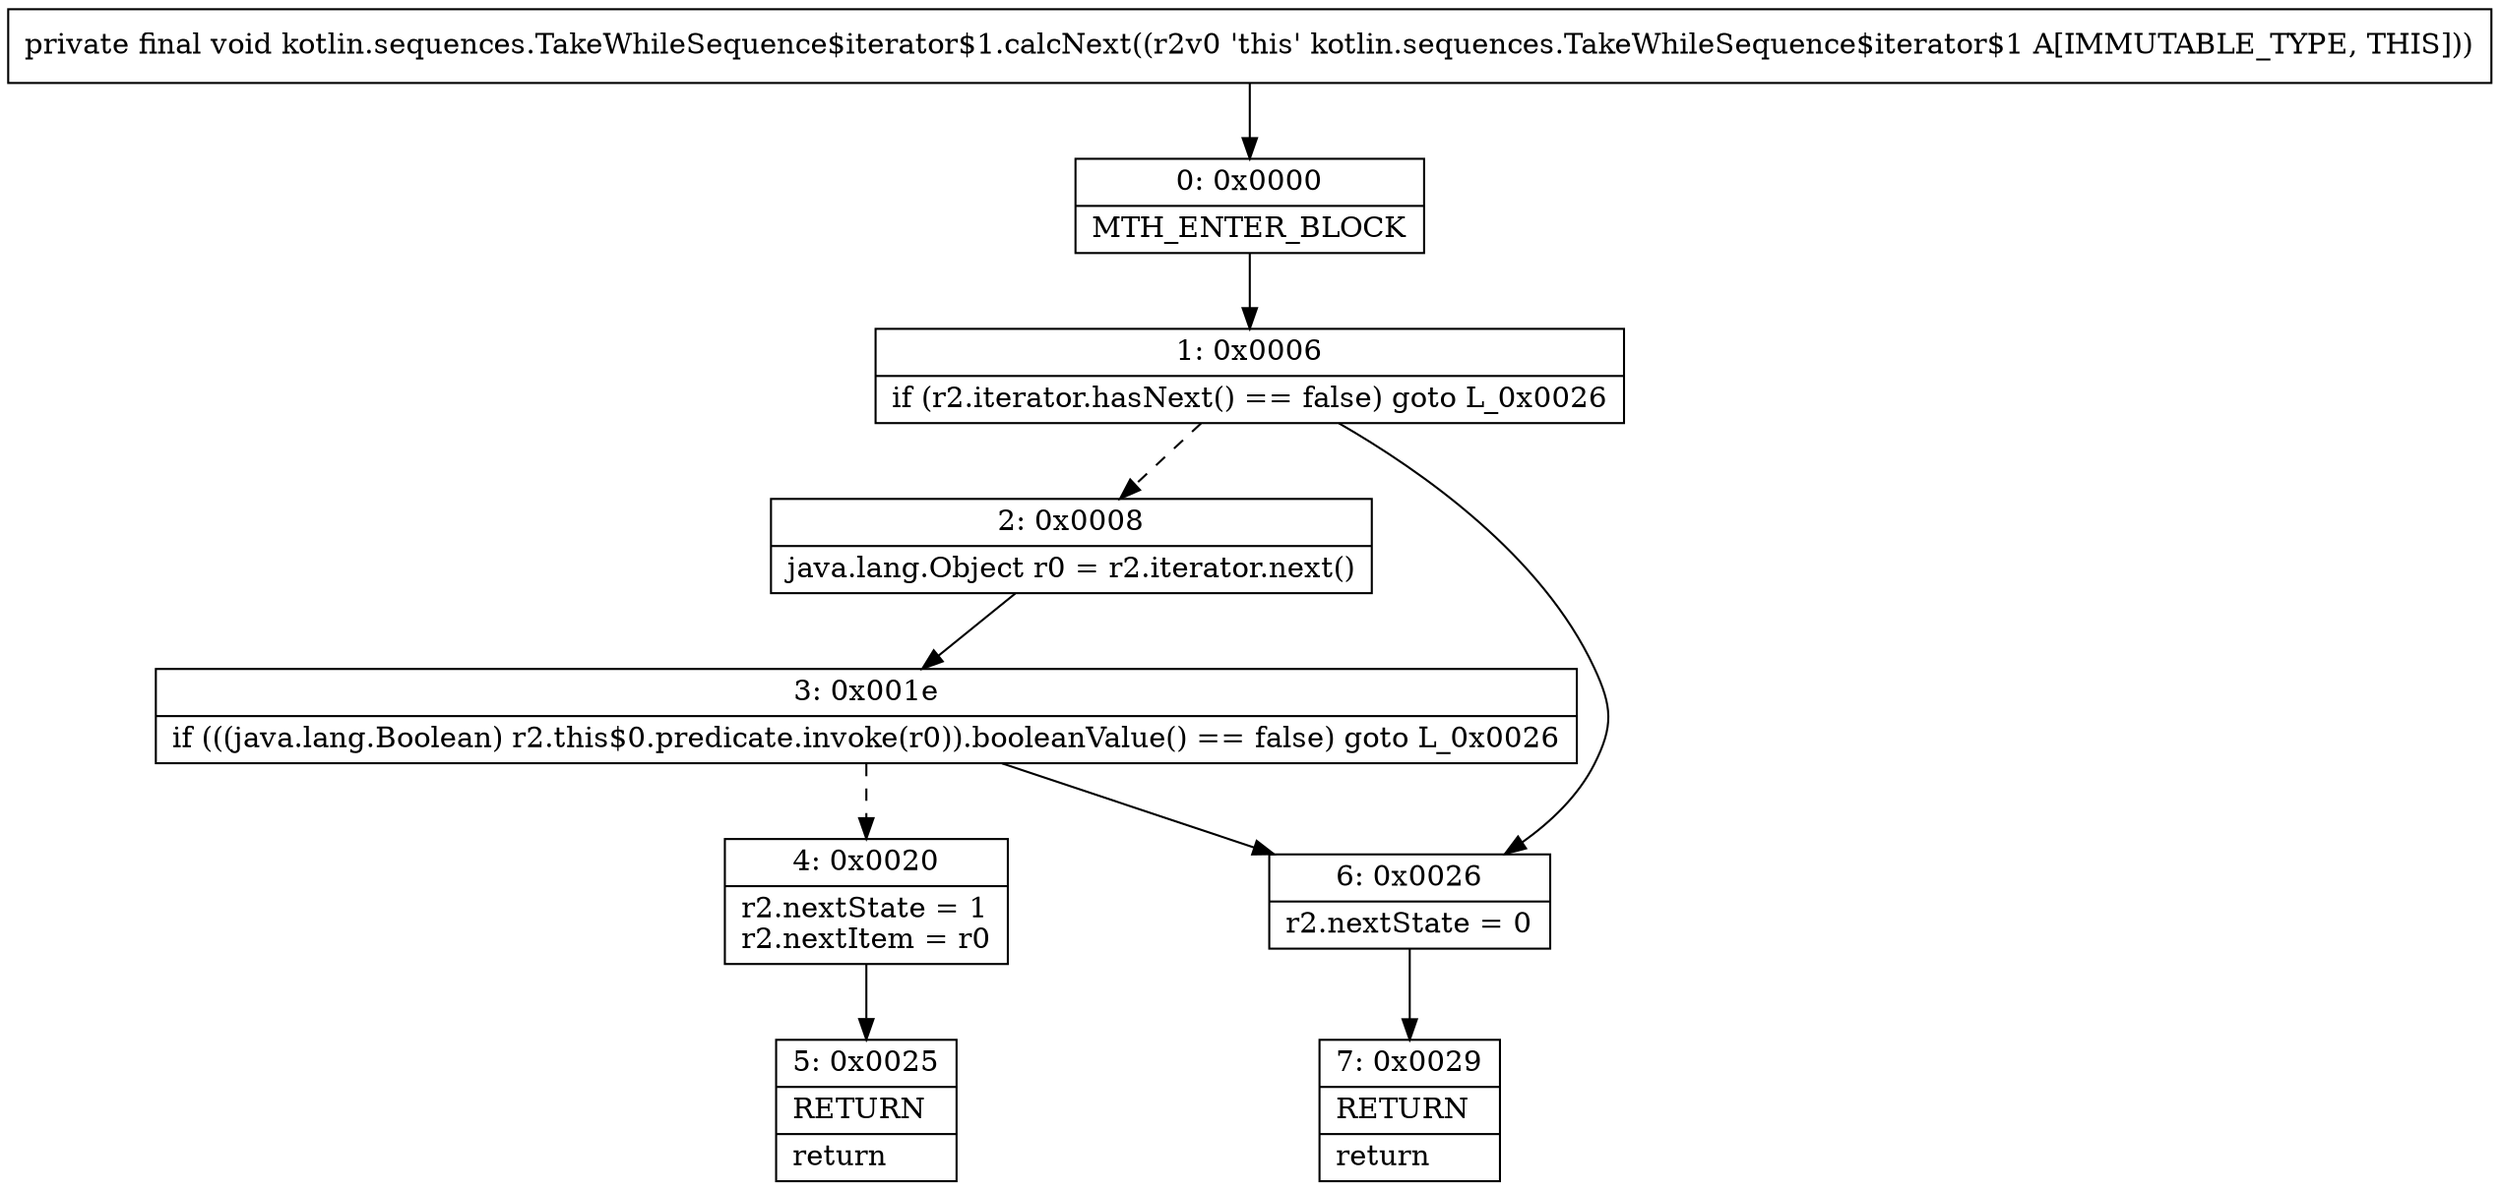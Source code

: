 digraph "CFG forkotlin.sequences.TakeWhileSequence$iterator$1.calcNext()V" {
Node_0 [shape=record,label="{0\:\ 0x0000|MTH_ENTER_BLOCK\l}"];
Node_1 [shape=record,label="{1\:\ 0x0006|if (r2.iterator.hasNext() == false) goto L_0x0026\l}"];
Node_2 [shape=record,label="{2\:\ 0x0008|java.lang.Object r0 = r2.iterator.next()\l}"];
Node_3 [shape=record,label="{3\:\ 0x001e|if (((java.lang.Boolean) r2.this$0.predicate.invoke(r0)).booleanValue() == false) goto L_0x0026\l}"];
Node_4 [shape=record,label="{4\:\ 0x0020|r2.nextState = 1\lr2.nextItem = r0\l}"];
Node_5 [shape=record,label="{5\:\ 0x0025|RETURN\l|return\l}"];
Node_6 [shape=record,label="{6\:\ 0x0026|r2.nextState = 0\l}"];
Node_7 [shape=record,label="{7\:\ 0x0029|RETURN\l|return\l}"];
MethodNode[shape=record,label="{private final void kotlin.sequences.TakeWhileSequence$iterator$1.calcNext((r2v0 'this' kotlin.sequences.TakeWhileSequence$iterator$1 A[IMMUTABLE_TYPE, THIS])) }"];
MethodNode -> Node_0;
Node_0 -> Node_1;
Node_1 -> Node_2[style=dashed];
Node_1 -> Node_6;
Node_2 -> Node_3;
Node_3 -> Node_4[style=dashed];
Node_3 -> Node_6;
Node_4 -> Node_5;
Node_6 -> Node_7;
}

